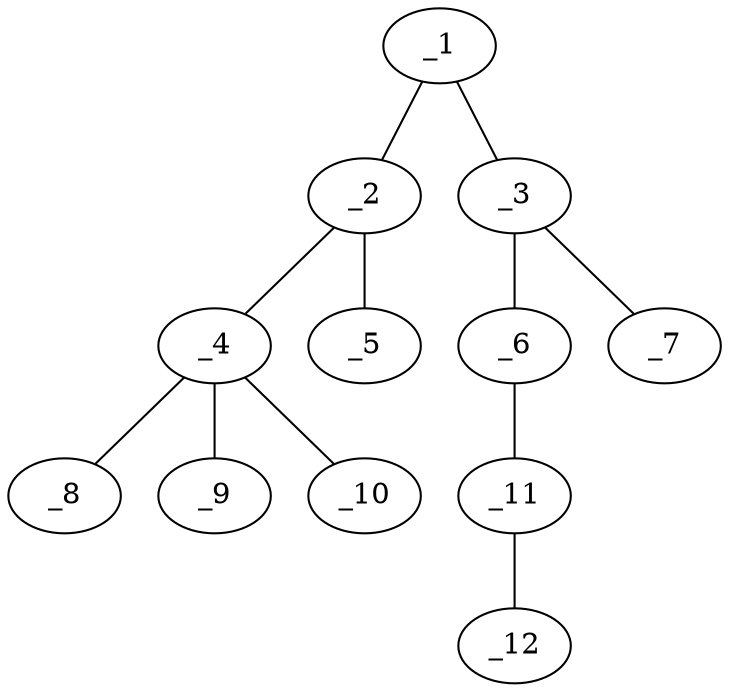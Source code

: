 graph molid33077 {
	_1	 [charge=0,
		chem=4,
		symbol="N  ",
		x="4.5981",
		y="-0.317"];
	_2	 [charge=0,
		chem=1,
		symbol="C  ",
		x="3.7321",
		y="0.183"];
	_1 -- _2	 [valence=1];
	_3	 [charge=0,
		chem=1,
		symbol="C  ",
		x="5.4641",
		y="0.183"];
	_1 -- _3	 [valence=1];
	_4	 [charge=0,
		chem=1,
		symbol="C  ",
		x="2.866",
		y="-0.317"];
	_2 -- _4	 [valence=1];
	_5	 [charge=0,
		chem=2,
		symbol="O  ",
		x="3.7321",
		y="1.183"];
	_2 -- _5	 [valence=1];
	_6	 [charge=0,
		chem=2,
		symbol="O  ",
		x="6.3301",
		y="-0.317"];
	_3 -- _6	 [valence=1];
	_7	 [charge=0,
		chem=2,
		symbol="O  ",
		x="5.4641",
		y="1.183"];
	_3 -- _7	 [valence=2];
	_8	 [charge=0,
		chem=7,
		symbol="Cl ",
		x=2,
		y="-0.817"];
	_4 -- _8	 [valence=1];
	_9	 [charge=0,
		chem=7,
		symbol="Cl ",
		x="3.366",
		y="-1.183"];
	_4 -- _9	 [valence=1];
	_10	 [charge=0,
		chem=7,
		symbol="Cl ",
		x="2.366",
		y="0.549"];
	_4 -- _10	 [valence=1];
	_11	 [charge=0,
		chem=1,
		symbol="C  ",
		x="7.1962",
		y="0.183"];
	_6 -- _11	 [valence=1];
	_12	 [charge=0,
		chem=1,
		symbol="C  ",
		x="8.0622",
		y="-0.317"];
	_11 -- _12	 [valence=1];
}
